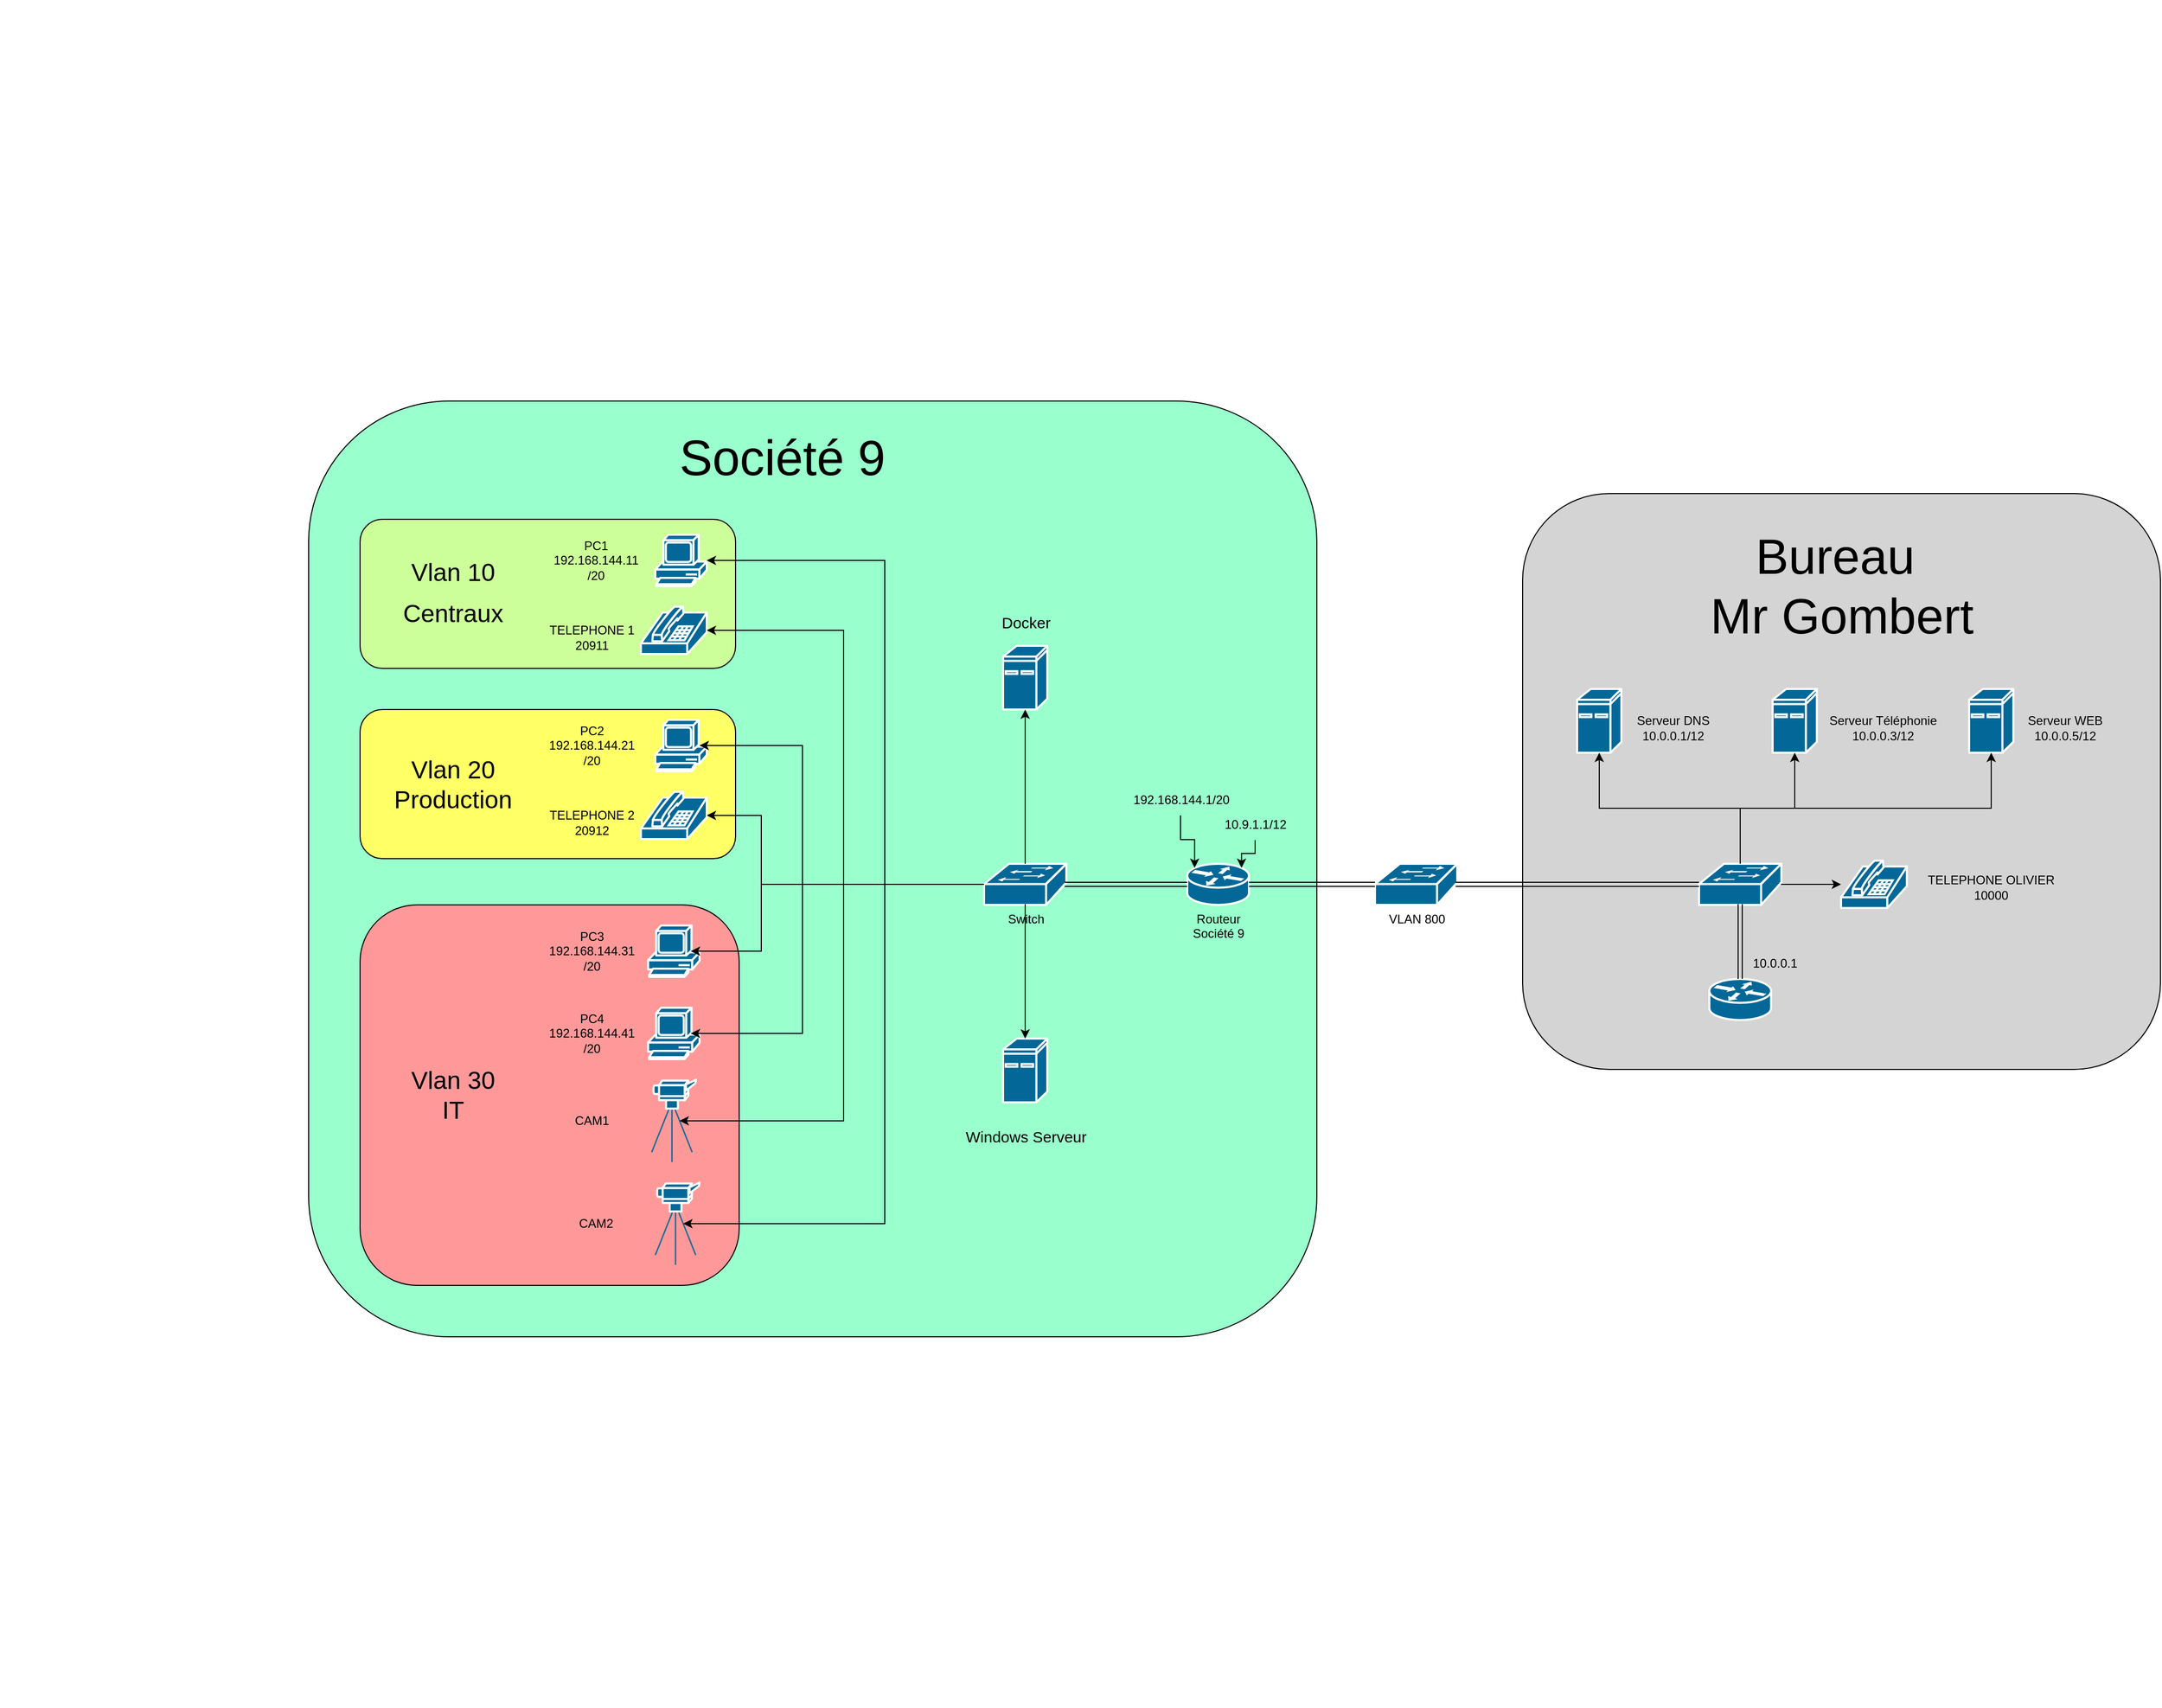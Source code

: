 <mxfile version="27.1.4">
  <diagram name="Page-1" id="owErxfVGj2I-4EUyyvJw">
    <mxGraphModel dx="3900" dy="2686" grid="1" gridSize="10" guides="1" tooltips="1" connect="1" arrows="1" fold="1" page="1" pageScale="1" pageWidth="827" pageHeight="1169" math="0" shadow="0">
      <root>
        <mxCell id="0" />
        <mxCell id="1" parent="0" />
        <mxCell id="OgpxmW688mGqOEu5eJft-1" value="&amp;nbsp;" style="rounded=1;whiteSpace=wrap;html=1;fillColor=#D4D4D4;" vertex="1" parent="1">
          <mxGeometry x="1220" y="130" width="620" height="560" as="geometry" />
        </mxCell>
        <mxCell id="OgpxmW688mGqOEu5eJft-2" value="&amp;nbsp;" style="rounded=1;whiteSpace=wrap;html=1;fillColor=#99FFCC;" vertex="1" parent="1">
          <mxGeometry x="40" y="40" width="980" height="910" as="geometry" />
        </mxCell>
        <mxCell id="OgpxmW688mGqOEu5eJft-3" value="" style="rounded=1;whiteSpace=wrap;html=1;fillColor=#FF9999;" vertex="1" parent="1">
          <mxGeometry x="90" y="530" width="368.5" height="370" as="geometry" />
        </mxCell>
        <mxCell id="OgpxmW688mGqOEu5eJft-4" value="" style="rounded=1;whiteSpace=wrap;html=1;fillColor=#FFFF66;" vertex="1" parent="1">
          <mxGeometry x="90" y="340" width="365" height="145" as="geometry" />
        </mxCell>
        <mxCell id="OgpxmW688mGqOEu5eJft-5" value="" style="rounded=1;whiteSpace=wrap;html=1;fillColor=#CCFF99;" vertex="1" parent="1">
          <mxGeometry x="90" y="155" width="365" height="145" as="geometry" />
        </mxCell>
        <mxCell id="OgpxmW688mGqOEu5eJft-6" value="" style="shape=mxgraph.cisco.computers_and_peripherals.pc;sketch=0;html=1;pointerEvents=1;dashed=0;fillColor=#036897;strokeColor=#ffffff;strokeWidth=2;verticalLabelPosition=bottom;verticalAlign=top;align=center;outlineConnect=0;" vertex="1" parent="1">
          <mxGeometry x="377" y="170" width="50" height="50" as="geometry" />
        </mxCell>
        <mxCell id="OgpxmW688mGqOEu5eJft-7" value="" style="shape=mxgraph.cisco.computers_and_peripherals.ibm_mini_as400;sketch=0;html=1;pointerEvents=1;dashed=0;fillColor=#036897;strokeColor=#ffffff;strokeWidth=2;verticalLabelPosition=bottom;verticalAlign=top;align=center;outlineConnect=0;" vertex="1" parent="1">
          <mxGeometry x="1273" y="320" width="43" height="62" as="geometry" />
        </mxCell>
        <mxCell id="OgpxmW688mGqOEu5eJft-8" value="" style="shape=mxgraph.cisco.computers_and_peripherals.ibm_mini_as400;sketch=0;html=1;pointerEvents=1;dashed=0;fillColor=#036897;strokeColor=#ffffff;strokeWidth=2;verticalLabelPosition=bottom;verticalAlign=top;align=center;outlineConnect=0;" vertex="1" parent="1">
          <mxGeometry x="715" y="660" width="43" height="62" as="geometry" />
        </mxCell>
        <mxCell id="OgpxmW688mGqOEu5eJft-9" value="" style="shape=mxgraph.cisco.computers_and_peripherals.ibm_mini_as400;sketch=0;html=1;pointerEvents=1;dashed=0;fillColor=#036897;strokeColor=#ffffff;strokeWidth=2;verticalLabelPosition=bottom;verticalAlign=top;align=center;outlineConnect=0;" vertex="1" parent="1">
          <mxGeometry x="1654" y="320" width="43" height="62" as="geometry" />
        </mxCell>
        <mxCell id="OgpxmW688mGqOEu5eJft-10" value="" style="shape=mxgraph.cisco.computers_and_peripherals.ibm_mini_as400;sketch=0;html=1;pointerEvents=1;dashed=0;fillColor=#036897;strokeColor=#ffffff;strokeWidth=2;verticalLabelPosition=bottom;verticalAlign=top;align=center;outlineConnect=0;" vertex="1" parent="1">
          <mxGeometry x="1463" y="320" width="43" height="62" as="geometry" />
        </mxCell>
        <mxCell id="OgpxmW688mGqOEu5eJft-11" value="" style="shape=mxgraph.cisco.computers_and_peripherals.ibm_mini_as400;sketch=0;html=1;pointerEvents=1;dashed=0;fillColor=#036897;strokeColor=#ffffff;strokeWidth=2;verticalLabelPosition=bottom;verticalAlign=top;align=center;outlineConnect=0;" vertex="1" parent="1">
          <mxGeometry x="715" y="278" width="43" height="62" as="geometry" />
        </mxCell>
        <mxCell id="OgpxmW688mGqOEu5eJft-12" value="" style="shape=mxgraph.cisco.computers_and_peripherals.video_camera;sketch=0;html=1;pointerEvents=1;dashed=0;fillColor=#036897;strokeColor=#ffffff;strokeWidth=2;verticalLabelPosition=bottom;verticalAlign=top;align=center;outlineConnect=0;" vertex="1" parent="1">
          <mxGeometry x="377" y="800" width="43" height="80" as="geometry" />
        </mxCell>
        <mxCell id="OgpxmW688mGqOEu5eJft-13" value="" style="shape=mxgraph.cisco.computers_and_peripherals.video_camera;sketch=0;html=1;pointerEvents=1;dashed=0;fillColor=#036897;strokeColor=#ffffff;strokeWidth=2;verticalLabelPosition=bottom;verticalAlign=top;align=center;outlineConnect=0;" vertex="1" parent="1">
          <mxGeometry x="373.5" y="700" width="43" height="80" as="geometry" />
        </mxCell>
        <mxCell id="OgpxmW688mGqOEu5eJft-14" value="" style="shape=mxgraph.cisco.modems_and_phones.phone;sketch=0;html=1;pointerEvents=1;dashed=0;fillColor=#036897;strokeColor=#ffffff;strokeWidth=2;verticalLabelPosition=bottom;verticalAlign=top;align=center;outlineConnect=0;" vertex="1" parent="1">
          <mxGeometry x="1529.5" y="487" width="64" height="46" as="geometry" />
        </mxCell>
        <mxCell id="OgpxmW688mGqOEu5eJft-15" value="" style="shape=mxgraph.cisco.modems_and_phones.phone;sketch=0;html=1;pointerEvents=1;dashed=0;fillColor=#036897;strokeColor=#ffffff;strokeWidth=2;verticalLabelPosition=bottom;verticalAlign=top;align=center;outlineConnect=0;" vertex="1" parent="1">
          <mxGeometry x="363" y="240" width="64" height="46" as="geometry" />
        </mxCell>
        <mxCell id="OgpxmW688mGqOEu5eJft-16" value="&lt;div&gt;Routeur &lt;br&gt;&lt;/div&gt;&lt;div&gt;Société 9&lt;br&gt;&lt;/div&gt;" style="shape=mxgraph.cisco.routers.router;sketch=0;html=1;pointerEvents=1;dashed=0;fillColor=#036897;strokeColor=#ffffff;strokeWidth=2;verticalLabelPosition=bottom;verticalAlign=top;align=center;outlineConnect=0;" vertex="1" parent="1">
          <mxGeometry x="894" y="490" width="60" height="40" as="geometry" />
        </mxCell>
        <mxCell id="OgpxmW688mGqOEu5eJft-17" value="&amp;nbsp;" style="shape=mxgraph.cisco.routers.router;sketch=0;html=1;pointerEvents=1;dashed=0;fillColor=#036897;strokeColor=#ffffff;strokeWidth=2;verticalLabelPosition=bottom;verticalAlign=top;align=center;outlineConnect=0;" vertex="1" parent="1">
          <mxGeometry x="1401.5" y="602" width="60" height="40" as="geometry" />
        </mxCell>
        <mxCell id="OgpxmW688mGqOEu5eJft-18" style="edgeStyle=orthogonalEdgeStyle;rounded=0;orthogonalLoop=1;jettySize=auto;html=1;exitX=0.98;exitY=0.5;exitDx=0;exitDy=0;exitPerimeter=0;" edge="1" parent="1" source="OgpxmW688mGqOEu5eJft-19" target="OgpxmW688mGqOEu5eJft-14">
          <mxGeometry relative="1" as="geometry" />
        </mxCell>
        <mxCell id="OgpxmW688mGqOEu5eJft-19" value="" style="shape=mxgraph.cisco.switches.workgroup_switch;sketch=0;html=1;pointerEvents=1;dashed=0;fillColor=#036897;strokeColor=#ffffff;strokeWidth=2;verticalLabelPosition=bottom;verticalAlign=top;align=center;outlineConnect=0;" vertex="1" parent="1">
          <mxGeometry x="1391.5" y="490" width="80" height="40" as="geometry" />
        </mxCell>
        <mxCell id="OgpxmW688mGqOEu5eJft-20" value="Switch" style="shape=mxgraph.cisco.switches.workgroup_switch;sketch=0;html=1;pointerEvents=1;dashed=0;fillColor=#036897;strokeColor=#ffffff;strokeWidth=2;verticalLabelPosition=bottom;verticalAlign=top;align=center;outlineConnect=0;" vertex="1" parent="1">
          <mxGeometry x="696.5" y="490" width="80" height="40" as="geometry" />
        </mxCell>
        <mxCell id="OgpxmW688mGqOEu5eJft-21" value="VLAN 800" style="shape=mxgraph.cisco.switches.workgroup_switch;sketch=0;html=1;pointerEvents=1;dashed=0;fillColor=#036897;strokeColor=#ffffff;strokeWidth=2;verticalLabelPosition=bottom;verticalAlign=top;align=center;outlineConnect=0;" vertex="1" parent="1">
          <mxGeometry x="1076.5" y="490" width="80" height="40" as="geometry" />
        </mxCell>
        <mxCell id="OgpxmW688mGqOEu5eJft-22" value="&lt;div&gt;PC1&lt;/div&gt;&lt;div&gt;192.168.144.11&lt;/div&gt;/20" style="text;html=1;align=center;verticalAlign=middle;resizable=0;points=[];autosize=1;strokeColor=none;fillColor=none;" vertex="1" parent="1">
          <mxGeometry x="263.5" y="165" width="110" height="60" as="geometry" />
        </mxCell>
        <mxCell id="OgpxmW688mGqOEu5eJft-23" value="&lt;div&gt;TELEPHONE 1&lt;/div&gt;&lt;div&gt;20911&lt;/div&gt;" style="text;html=1;align=center;verticalAlign=middle;resizable=0;points=[];autosize=1;strokeColor=none;fillColor=none;" vertex="1" parent="1">
          <mxGeometry x="260" y="250" width="110" height="40" as="geometry" />
        </mxCell>
        <mxCell id="OgpxmW688mGqOEu5eJft-24" value="" style="shape=mxgraph.cisco.computers_and_peripherals.pc;sketch=0;html=1;pointerEvents=1;dashed=0;fillColor=#036897;strokeColor=#ffffff;strokeWidth=2;verticalLabelPosition=bottom;verticalAlign=top;align=center;outlineConnect=0;" vertex="1" parent="1">
          <mxGeometry x="377" y="350" width="50" height="50" as="geometry" />
        </mxCell>
        <mxCell id="OgpxmW688mGqOEu5eJft-25" value="" style="shape=mxgraph.cisco.modems_and_phones.phone;sketch=0;html=1;pointerEvents=1;dashed=0;fillColor=#036897;strokeColor=#ffffff;strokeWidth=2;verticalLabelPosition=bottom;verticalAlign=top;align=center;outlineConnect=0;" vertex="1" parent="1">
          <mxGeometry x="363" y="420" width="64" height="46" as="geometry" />
        </mxCell>
        <mxCell id="OgpxmW688mGqOEu5eJft-26" value="&lt;div&gt;PC2&lt;/div&gt;&lt;div&gt;192.168.144.21&lt;/div&gt;/20" style="text;html=1;align=center;verticalAlign=middle;resizable=0;points=[];autosize=1;strokeColor=none;fillColor=none;" vertex="1" parent="1">
          <mxGeometry x="260" y="345" width="110" height="60" as="geometry" />
        </mxCell>
        <mxCell id="OgpxmW688mGqOEu5eJft-27" value="&lt;div&gt;TELEPHONE 2&lt;/div&gt;&lt;div&gt;20912&lt;/div&gt;" style="text;html=1;align=center;verticalAlign=middle;resizable=0;points=[];autosize=1;strokeColor=none;fillColor=none;" vertex="1" parent="1">
          <mxGeometry x="260" y="430" width="110" height="40" as="geometry" />
        </mxCell>
        <mxCell id="OgpxmW688mGqOEu5eJft-28" value="" style="shape=mxgraph.cisco.computers_and_peripherals.pc;sketch=0;html=1;pointerEvents=1;dashed=0;fillColor=#036897;strokeColor=#ffffff;strokeWidth=2;verticalLabelPosition=bottom;verticalAlign=top;align=center;outlineConnect=0;" vertex="1" parent="1">
          <mxGeometry x="370" y="550" width="50" height="50" as="geometry" />
        </mxCell>
        <mxCell id="OgpxmW688mGqOEu5eJft-29" value="&lt;div&gt;PC3&lt;/div&gt;&lt;div&gt;192.168.144.31&lt;/div&gt;/20" style="text;html=1;align=center;verticalAlign=middle;resizable=0;points=[];autosize=1;strokeColor=none;fillColor=none;" vertex="1" parent="1">
          <mxGeometry x="260" y="545" width="110" height="60" as="geometry" />
        </mxCell>
        <mxCell id="OgpxmW688mGqOEu5eJft-30" value="" style="shape=mxgraph.cisco.computers_and_peripherals.pc;sketch=0;html=1;pointerEvents=1;dashed=0;fillColor=#036897;strokeColor=#ffffff;strokeWidth=2;verticalLabelPosition=bottom;verticalAlign=top;align=center;outlineConnect=0;" vertex="1" parent="1">
          <mxGeometry x="370" y="630" width="50" height="50" as="geometry" />
        </mxCell>
        <mxCell id="OgpxmW688mGqOEu5eJft-31" value="&lt;div&gt;PC4&lt;/div&gt;&lt;div&gt;192.168.144.41&lt;/div&gt;/20" style="text;html=1;align=center;verticalAlign=middle;resizable=0;points=[];autosize=1;strokeColor=none;fillColor=none;" vertex="1" parent="1">
          <mxGeometry x="260" y="625" width="110" height="60" as="geometry" />
        </mxCell>
        <mxCell id="OgpxmW688mGqOEu5eJft-32" value="&lt;div&gt;CAM1&lt;/div&gt;" style="text;html=1;align=center;verticalAlign=middle;resizable=0;points=[];autosize=1;strokeColor=none;fillColor=none;" vertex="1" parent="1">
          <mxGeometry x="285" y="725" width="60" height="30" as="geometry" />
        </mxCell>
        <mxCell id="OgpxmW688mGqOEu5eJft-33" value="&lt;div&gt;CAM2&lt;/div&gt;" style="text;html=1;align=center;verticalAlign=middle;resizable=0;points=[];autosize=1;strokeColor=none;fillColor=none;" vertex="1" parent="1">
          <mxGeometry x="288.5" y="825" width="60" height="30" as="geometry" />
        </mxCell>
        <mxCell id="OgpxmW688mGqOEu5eJft-34" style="edgeStyle=orthogonalEdgeStyle;rounded=0;orthogonalLoop=1;jettySize=auto;html=1;exitX=0;exitY=0.5;exitDx=0;exitDy=0;exitPerimeter=0;entryX=1;entryY=0.5;entryDx=0;entryDy=0;entryPerimeter=0;" edge="1" parent="1" source="OgpxmW688mGqOEu5eJft-20" target="OgpxmW688mGqOEu5eJft-25">
          <mxGeometry relative="1" as="geometry">
            <Array as="points">
              <mxPoint x="480" y="510" />
              <mxPoint x="480" y="443" />
            </Array>
          </mxGeometry>
        </mxCell>
        <mxCell id="OgpxmW688mGqOEu5eJft-35" style="edgeStyle=orthogonalEdgeStyle;rounded=0;orthogonalLoop=1;jettySize=auto;html=1;exitX=0;exitY=0.5;exitDx=0;exitDy=0;exitPerimeter=0;" edge="1" parent="1" source="OgpxmW688mGqOEu5eJft-20">
          <mxGeometry relative="1" as="geometry">
            <mxPoint x="420" y="375" as="targetPoint" />
            <Array as="points">
              <mxPoint x="520" y="510" />
              <mxPoint x="520" y="375" />
            </Array>
          </mxGeometry>
        </mxCell>
        <mxCell id="OgpxmW688mGqOEu5eJft-36" style="edgeStyle=orthogonalEdgeStyle;rounded=0;orthogonalLoop=1;jettySize=auto;html=1;exitX=0;exitY=0.5;exitDx=0;exitDy=0;exitPerimeter=0;entryX=1;entryY=0.5;entryDx=0;entryDy=0;entryPerimeter=0;" edge="1" parent="1" source="OgpxmW688mGqOEu5eJft-20" target="OgpxmW688mGqOEu5eJft-15">
          <mxGeometry relative="1" as="geometry">
            <Array as="points">
              <mxPoint x="560" y="510" />
              <mxPoint x="560" y="263" />
            </Array>
          </mxGeometry>
        </mxCell>
        <mxCell id="OgpxmW688mGqOEu5eJft-37" style="edgeStyle=orthogonalEdgeStyle;rounded=0;orthogonalLoop=1;jettySize=auto;html=1;exitX=0;exitY=0.5;exitDx=0;exitDy=0;exitPerimeter=0;" edge="1" parent="1" source="OgpxmW688mGqOEu5eJft-20" target="OgpxmW688mGqOEu5eJft-6">
          <mxGeometry relative="1" as="geometry">
            <Array as="points">
              <mxPoint x="600" y="510" />
              <mxPoint x="600" y="195" />
            </Array>
          </mxGeometry>
        </mxCell>
        <mxCell id="OgpxmW688mGqOEu5eJft-38" style="edgeStyle=orthogonalEdgeStyle;rounded=0;orthogonalLoop=1;jettySize=auto;html=1;exitX=0;exitY=0.5;exitDx=0;exitDy=0;exitPerimeter=0;entryX=0.83;entryY=0.5;entryDx=0;entryDy=0;entryPerimeter=0;" edge="1" parent="1" source="OgpxmW688mGqOEu5eJft-20" target="OgpxmW688mGqOEu5eJft-28">
          <mxGeometry relative="1" as="geometry">
            <Array as="points">
              <mxPoint x="480" y="510" />
              <mxPoint x="480" y="575" />
            </Array>
          </mxGeometry>
        </mxCell>
        <mxCell id="OgpxmW688mGqOEu5eJft-39" style="edgeStyle=orthogonalEdgeStyle;rounded=0;orthogonalLoop=1;jettySize=auto;html=1;exitX=0;exitY=0.5;exitDx=0;exitDy=0;exitPerimeter=0;entryX=0.83;entryY=0.5;entryDx=0;entryDy=0;entryPerimeter=0;" edge="1" parent="1" source="OgpxmW688mGqOEu5eJft-20" target="OgpxmW688mGqOEu5eJft-30">
          <mxGeometry relative="1" as="geometry">
            <Array as="points">
              <mxPoint x="520" y="510" />
              <mxPoint x="520" y="655" />
            </Array>
          </mxGeometry>
        </mxCell>
        <mxCell id="OgpxmW688mGqOEu5eJft-40" style="edgeStyle=orthogonalEdgeStyle;rounded=0;orthogonalLoop=1;jettySize=auto;html=1;exitX=0;exitY=0.5;exitDx=0;exitDy=0;exitPerimeter=0;entryX=0.63;entryY=0.5;entryDx=0;entryDy=0;entryPerimeter=0;" edge="1" parent="1" source="OgpxmW688mGqOEu5eJft-20" target="OgpxmW688mGqOEu5eJft-13">
          <mxGeometry relative="1" as="geometry">
            <Array as="points">
              <mxPoint x="560" y="510" />
              <mxPoint x="560" y="740" />
            </Array>
          </mxGeometry>
        </mxCell>
        <mxCell id="OgpxmW688mGqOEu5eJft-41" style="edgeStyle=orthogonalEdgeStyle;rounded=0;orthogonalLoop=1;jettySize=auto;html=1;exitX=0;exitY=0.5;exitDx=0;exitDy=0;exitPerimeter=0;entryX=0.63;entryY=0.5;entryDx=0;entryDy=0;entryPerimeter=0;" edge="1" parent="1" source="OgpxmW688mGqOEu5eJft-20" target="OgpxmW688mGqOEu5eJft-12">
          <mxGeometry relative="1" as="geometry">
            <Array as="points">
              <mxPoint x="600" y="510" />
              <mxPoint x="600" y="840" />
            </Array>
          </mxGeometry>
        </mxCell>
        <mxCell id="OgpxmW688mGqOEu5eJft-42" style="edgeStyle=orthogonalEdgeStyle;shape=link;rounded=0;orthogonalLoop=1;jettySize=auto;html=1;exitX=0.98;exitY=0.5;exitDx=0;exitDy=0;exitPerimeter=0;entryX=0;entryY=0.5;entryDx=0;entryDy=0;entryPerimeter=0;" edge="1" parent="1" source="OgpxmW688mGqOEu5eJft-20" target="OgpxmW688mGqOEu5eJft-16">
          <mxGeometry relative="1" as="geometry" />
        </mxCell>
        <mxCell id="OgpxmW688mGqOEu5eJft-43" style="edgeStyle=orthogonalEdgeStyle;shape=link;rounded=0;orthogonalLoop=1;jettySize=auto;html=1;exitX=1;exitY=0.5;exitDx=0;exitDy=0;exitPerimeter=0;entryX=0;entryY=0.5;entryDx=0;entryDy=0;entryPerimeter=0;" edge="1" parent="1" source="OgpxmW688mGqOEu5eJft-16" target="OgpxmW688mGqOEu5eJft-21">
          <mxGeometry relative="1" as="geometry" />
        </mxCell>
        <mxCell id="OgpxmW688mGqOEu5eJft-44" style="edgeStyle=orthogonalEdgeStyle;shape=link;rounded=0;orthogonalLoop=1;jettySize=auto;html=1;exitX=0.98;exitY=0.5;exitDx=0;exitDy=0;exitPerimeter=0;entryX=0;entryY=0.5;entryDx=0;entryDy=0;entryPerimeter=0;" edge="1" parent="1" source="OgpxmW688mGqOEu5eJft-21" target="OgpxmW688mGqOEu5eJft-19">
          <mxGeometry relative="1" as="geometry" />
        </mxCell>
        <mxCell id="OgpxmW688mGqOEu5eJft-45" value="&amp;nbsp;" style="text;whiteSpace=wrap;html=1;" vertex="1" parent="1">
          <mxGeometry x="850" y="1270" width="40" height="40" as="geometry" />
        </mxCell>
        <mxCell id="OgpxmW688mGqOEu5eJft-46" style="edgeStyle=orthogonalEdgeStyle;rounded=0;orthogonalLoop=1;jettySize=auto;html=1;exitX=0.5;exitY=0;exitDx=0;exitDy=0;exitPerimeter=0;entryX=0.5;entryY=1;entryDx=0;entryDy=0;entryPerimeter=0;" edge="1" parent="1" source="OgpxmW688mGqOEu5eJft-19" target="OgpxmW688mGqOEu5eJft-10">
          <mxGeometry relative="1" as="geometry" />
        </mxCell>
        <mxCell id="OgpxmW688mGqOEu5eJft-47" style="edgeStyle=orthogonalEdgeStyle;rounded=0;orthogonalLoop=1;jettySize=auto;html=1;exitX=0.5;exitY=0;exitDx=0;exitDy=0;exitPerimeter=0;entryX=0.5;entryY=1;entryDx=0;entryDy=0;entryPerimeter=0;" edge="1" parent="1" source="OgpxmW688mGqOEu5eJft-19" target="OgpxmW688mGqOEu5eJft-9">
          <mxGeometry relative="1" as="geometry" />
        </mxCell>
        <mxCell id="OgpxmW688mGqOEu5eJft-48" style="edgeStyle=orthogonalEdgeStyle;rounded=0;orthogonalLoop=1;jettySize=auto;html=1;exitX=0.5;exitY=0;exitDx=0;exitDy=0;exitPerimeter=0;entryX=0.5;entryY=1;entryDx=0;entryDy=0;entryPerimeter=0;" edge="1" parent="1" source="OgpxmW688mGqOEu5eJft-19" target="OgpxmW688mGqOEu5eJft-7">
          <mxGeometry relative="1" as="geometry" />
        </mxCell>
        <mxCell id="OgpxmW688mGqOEu5eJft-49" style="edgeStyle=orthogonalEdgeStyle;shape=link;rounded=0;orthogonalLoop=1;jettySize=auto;html=1;exitX=0.5;exitY=0.98;exitDx=0;exitDy=0;exitPerimeter=0;entryX=0.5;entryY=0;entryDx=0;entryDy=0;entryPerimeter=0;" edge="1" parent="1" source="OgpxmW688mGqOEu5eJft-19" target="OgpxmW688mGqOEu5eJft-17">
          <mxGeometry relative="1" as="geometry" />
        </mxCell>
        <mxCell id="OgpxmW688mGqOEu5eJft-52" style="edgeStyle=orthogonalEdgeStyle;rounded=0;orthogonalLoop=1;jettySize=auto;html=1;exitX=0.5;exitY=0;exitDx=0;exitDy=0;exitPerimeter=0;entryX=0.5;entryY=1;entryDx=0;entryDy=0;entryPerimeter=0;" edge="1" parent="1" source="OgpxmW688mGqOEu5eJft-20" target="OgpxmW688mGqOEu5eJft-11">
          <mxGeometry relative="1" as="geometry" />
        </mxCell>
        <mxCell id="OgpxmW688mGqOEu5eJft-53" style="edgeStyle=orthogonalEdgeStyle;rounded=0;orthogonalLoop=1;jettySize=auto;html=1;exitX=0.5;exitY=0.98;exitDx=0;exitDy=0;exitPerimeter=0;entryX=0.5;entryY=0;entryDx=0;entryDy=0;entryPerimeter=0;" edge="1" parent="1" source="OgpxmW688mGqOEu5eJft-20" target="OgpxmW688mGqOEu5eJft-8">
          <mxGeometry relative="1" as="geometry" />
        </mxCell>
        <mxCell id="OgpxmW688mGqOEu5eJft-54" value="&lt;font style=&quot;font-size: 48px;&quot;&gt;Société 9&lt;/font&gt;" style="text;html=1;align=center;verticalAlign=middle;resizable=0;points=[];autosize=1;strokeColor=none;fillColor=none;" vertex="1" parent="1">
          <mxGeometry x="390" y="60" width="220" height="70" as="geometry" />
        </mxCell>
        <mxCell id="OgpxmW688mGqOEu5eJft-55" value="&lt;div&gt;&lt;font style=&quot;font-size: 48px;&quot;&gt;Bureau&amp;nbsp;&lt;/font&gt;&lt;/div&gt;&lt;div&gt;&lt;font style=&quot;font-size: 48px;&quot;&gt;Mr Gombert&lt;/font&gt;&lt;/div&gt;" style="text;html=1;align=center;verticalAlign=middle;resizable=0;points=[];autosize=1;strokeColor=none;fillColor=none;" vertex="1" parent="1">
          <mxGeometry x="1390" y="155" width="280" height="130" as="geometry" />
        </mxCell>
        <mxCell id="OgpxmW688mGqOEu5eJft-56" value="&lt;div&gt;&lt;font style=&quot;font-size: 24px;&quot;&gt;Vlan 10&lt;/font&gt;&lt;/div&gt;&lt;div&gt;&lt;font style=&quot;font-size: 36px;&quot;&gt;&lt;font style=&quot;font-size: 24px;&quot;&gt;Centraux&lt;/font&gt;&lt;br&gt;&lt;/font&gt;&lt;/div&gt;" style="text;html=1;align=center;verticalAlign=middle;resizable=0;points=[];autosize=1;strokeColor=none;fillColor=none;" vertex="1" parent="1">
          <mxGeometry x="120" y="182.5" width="120" height="90" as="geometry" />
        </mxCell>
        <mxCell id="OgpxmW688mGqOEu5eJft-57" value="&lt;div&gt;&lt;font style=&quot;font-size: 24px;&quot;&gt;Vlan 20&lt;/font&gt;&lt;/div&gt;&lt;div&gt;&lt;font style=&quot;font-size: 24px;&quot;&gt;Production&lt;font&gt;&lt;br&gt;&lt;/font&gt;&lt;/font&gt;&lt;/div&gt;" style="text;html=1;align=center;verticalAlign=middle;resizable=0;points=[];autosize=1;strokeColor=none;fillColor=none;" vertex="1" parent="1">
          <mxGeometry x="110" y="377.5" width="140" height="70" as="geometry" />
        </mxCell>
        <mxCell id="OgpxmW688mGqOEu5eJft-58" value="&lt;div&gt;&lt;font style=&quot;font-size: 24px;&quot;&gt;Vlan 30&lt;/font&gt;&lt;/div&gt;&lt;font style=&quot;font-size: 24px;&quot;&gt;IT&lt;/font&gt;" style="text;html=1;align=center;verticalAlign=middle;resizable=0;points=[];autosize=1;strokeColor=none;fillColor=none;" vertex="1" parent="1">
          <mxGeometry x="130" y="680" width="100" height="70" as="geometry" />
        </mxCell>
        <mxCell id="OgpxmW688mGqOEu5eJft-59" value="&lt;font style=&quot;font-size: 15px;&quot;&gt;Docker&lt;/font&gt;" style="text;html=1;align=center;verticalAlign=middle;resizable=0;points=[];autosize=1;strokeColor=none;fillColor=none;" vertex="1" parent="1">
          <mxGeometry x="701.5" y="240" width="70" height="30" as="geometry" />
        </mxCell>
        <mxCell id="OgpxmW688mGqOEu5eJft-60" value="&lt;font style=&quot;font-size: 15px;&quot;&gt;Windows Serveur&lt;/font&gt;" style="text;html=1;align=center;verticalAlign=middle;resizable=0;points=[];autosize=1;strokeColor=none;fillColor=none;" vertex="1" parent="1">
          <mxGeometry x="666.5" y="740" width="140" height="30" as="geometry" />
        </mxCell>
        <mxCell id="OgpxmW688mGqOEu5eJft-61" value="&amp;nbsp;" style="text;whiteSpace=wrap;html=1;" vertex="1" parent="1">
          <mxGeometry x="-260" y="-320" width="40" height="40" as="geometry" />
        </mxCell>
        <mxCell id="OgpxmW688mGqOEu5eJft-62" value="&amp;nbsp;" style="text;whiteSpace=wrap;html=1;" vertex="1" parent="1">
          <mxGeometry x="130" y="720" width="40" height="40" as="geometry" />
        </mxCell>
        <mxCell id="OgpxmW688mGqOEu5eJft-64" value="&lt;div&gt;TELEPHONE OLIVIER&lt;/div&gt;&lt;div&gt;10000&lt;/div&gt;" style="text;html=1;align=center;verticalAlign=middle;resizable=0;points=[];autosize=1;strokeColor=none;fillColor=none;" vertex="1" parent="1">
          <mxGeometry x="1600" y="493" width="150" height="40" as="geometry" />
        </mxCell>
        <mxCell id="OgpxmW688mGqOEu5eJft-66" value="&lt;div&gt;Serveur Téléphonie&lt;/div&gt;10.0.0.3/12" style="text;html=1;align=center;verticalAlign=middle;resizable=0;points=[];autosize=1;strokeColor=none;fillColor=none;" vertex="1" parent="1">
          <mxGeometry x="1500" y="337.5" width="140" height="40" as="geometry" />
        </mxCell>
        <mxCell id="OgpxmW688mGqOEu5eJft-67" value="&lt;div&gt;Serveur WEB&lt;/div&gt;10.0.0.5/12" style="text;html=1;align=center;verticalAlign=middle;resizable=0;points=[];autosize=1;strokeColor=none;fillColor=none;" vertex="1" parent="1">
          <mxGeometry x="1697" y="337.5" width="100" height="40" as="geometry" />
        </mxCell>
        <mxCell id="OgpxmW688mGqOEu5eJft-69" value="&lt;div&gt;Serveur DNS&lt;/div&gt;10.0.0.1/12" style="text;html=1;align=center;verticalAlign=middle;resizable=0;points=[];autosize=1;strokeColor=none;fillColor=none;" vertex="1" parent="1">
          <mxGeometry x="1316" y="337.5" width="100" height="40" as="geometry" />
        </mxCell>
        <mxCell id="OgpxmW688mGqOEu5eJft-71" value="&amp;nbsp;" style="text;whiteSpace=wrap;html=1;" vertex="1" parent="1">
          <mxGeometry x="640" y="-350" width="40" height="40" as="geometry" />
        </mxCell>
        <mxCell id="OgpxmW688mGqOEu5eJft-75" value="&amp;nbsp;" style="text;whiteSpace=wrap;html=1;" vertex="1" parent="1">
          <mxGeometry x="280" y="520" width="40" height="40" as="geometry" />
        </mxCell>
        <mxCell id="OgpxmW688mGqOEu5eJft-78" value="192.168.144.1/20" style="text;html=1;align=center;verticalAlign=middle;resizable=0;points=[];autosize=1;strokeColor=none;fillColor=none;" vertex="1" parent="1">
          <mxGeometry x="827.5" y="413" width="120" height="30" as="geometry" />
        </mxCell>
        <mxCell id="OgpxmW688mGqOEu5eJft-79" style="edgeStyle=orthogonalEdgeStyle;rounded=0;orthogonalLoop=1;jettySize=auto;html=1;entryX=0.12;entryY=0.1;entryDx=0;entryDy=0;entryPerimeter=0;" edge="1" parent="1" source="OgpxmW688mGqOEu5eJft-78" target="OgpxmW688mGqOEu5eJft-16">
          <mxGeometry relative="1" as="geometry" />
        </mxCell>
        <mxCell id="OgpxmW688mGqOEu5eJft-80" value="10.9.1.1/12" style="text;html=1;align=center;verticalAlign=middle;resizable=0;points=[];autosize=1;strokeColor=none;fillColor=none;" vertex="1" parent="1">
          <mxGeometry x="920" y="437" width="80" height="30" as="geometry" />
        </mxCell>
        <mxCell id="OgpxmW688mGqOEu5eJft-82" style="edgeStyle=orthogonalEdgeStyle;rounded=0;orthogonalLoop=1;jettySize=auto;html=1;entryX=0.88;entryY=0.1;entryDx=0;entryDy=0;entryPerimeter=0;" edge="1" parent="1" source="OgpxmW688mGqOEu5eJft-80" target="OgpxmW688mGqOEu5eJft-16">
          <mxGeometry relative="1" as="geometry">
            <Array as="points">
              <mxPoint x="960" y="480" />
              <mxPoint x="947" y="480" />
            </Array>
          </mxGeometry>
        </mxCell>
        <mxCell id="OgpxmW688mGqOEu5eJft-90" value="10.0.0.1" style="text;html=1;align=center;verticalAlign=middle;resizable=0;points=[];autosize=1;strokeColor=none;fillColor=none;" vertex="1" parent="1">
          <mxGeometry x="1430" y="572" width="70" height="30" as="geometry" />
        </mxCell>
      </root>
    </mxGraphModel>
  </diagram>
</mxfile>
